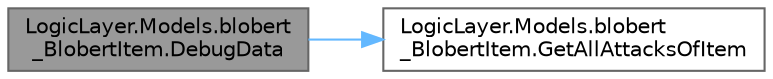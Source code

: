 digraph "LogicLayer.Models.blobert_BlobertItem.DebugData"
{
 // LATEX_PDF_SIZE
  bgcolor="transparent";
  edge [fontname=Helvetica,fontsize=10,labelfontname=Helvetica,labelfontsize=10];
  node [fontname=Helvetica,fontsize=10,shape=box,height=0.2,width=0.4];
  rankdir="LR";
  Node1 [id="Node000001",label="LogicLayer.Models.blobert\l_BlobertItem.DebugData",height=0.2,width=0.4,color="gray40", fillcolor="grey60", style="filled", fontcolor="black",tooltip="Function to return a string of debug data based on the class. Nice way to compile everything together..."];
  Node1 -> Node2 [id="edge1_Node000001_Node000002",color="steelblue1",style="solid",tooltip=" "];
  Node2 [id="Node000002",label="LogicLayer.Models.blobert\l_BlobertItem.GetAllAttacksOfItem",height=0.2,width=0.4,color="grey40", fillcolor="white", style="filled",URL="$class_logic_layer_1_1_models_1_1blobert___blobert_item.html#a57b033a52b60ca97cb00bf4b79fd7d02",tooltip="Retrieves all attacks associated with the Blobert item."];
}
